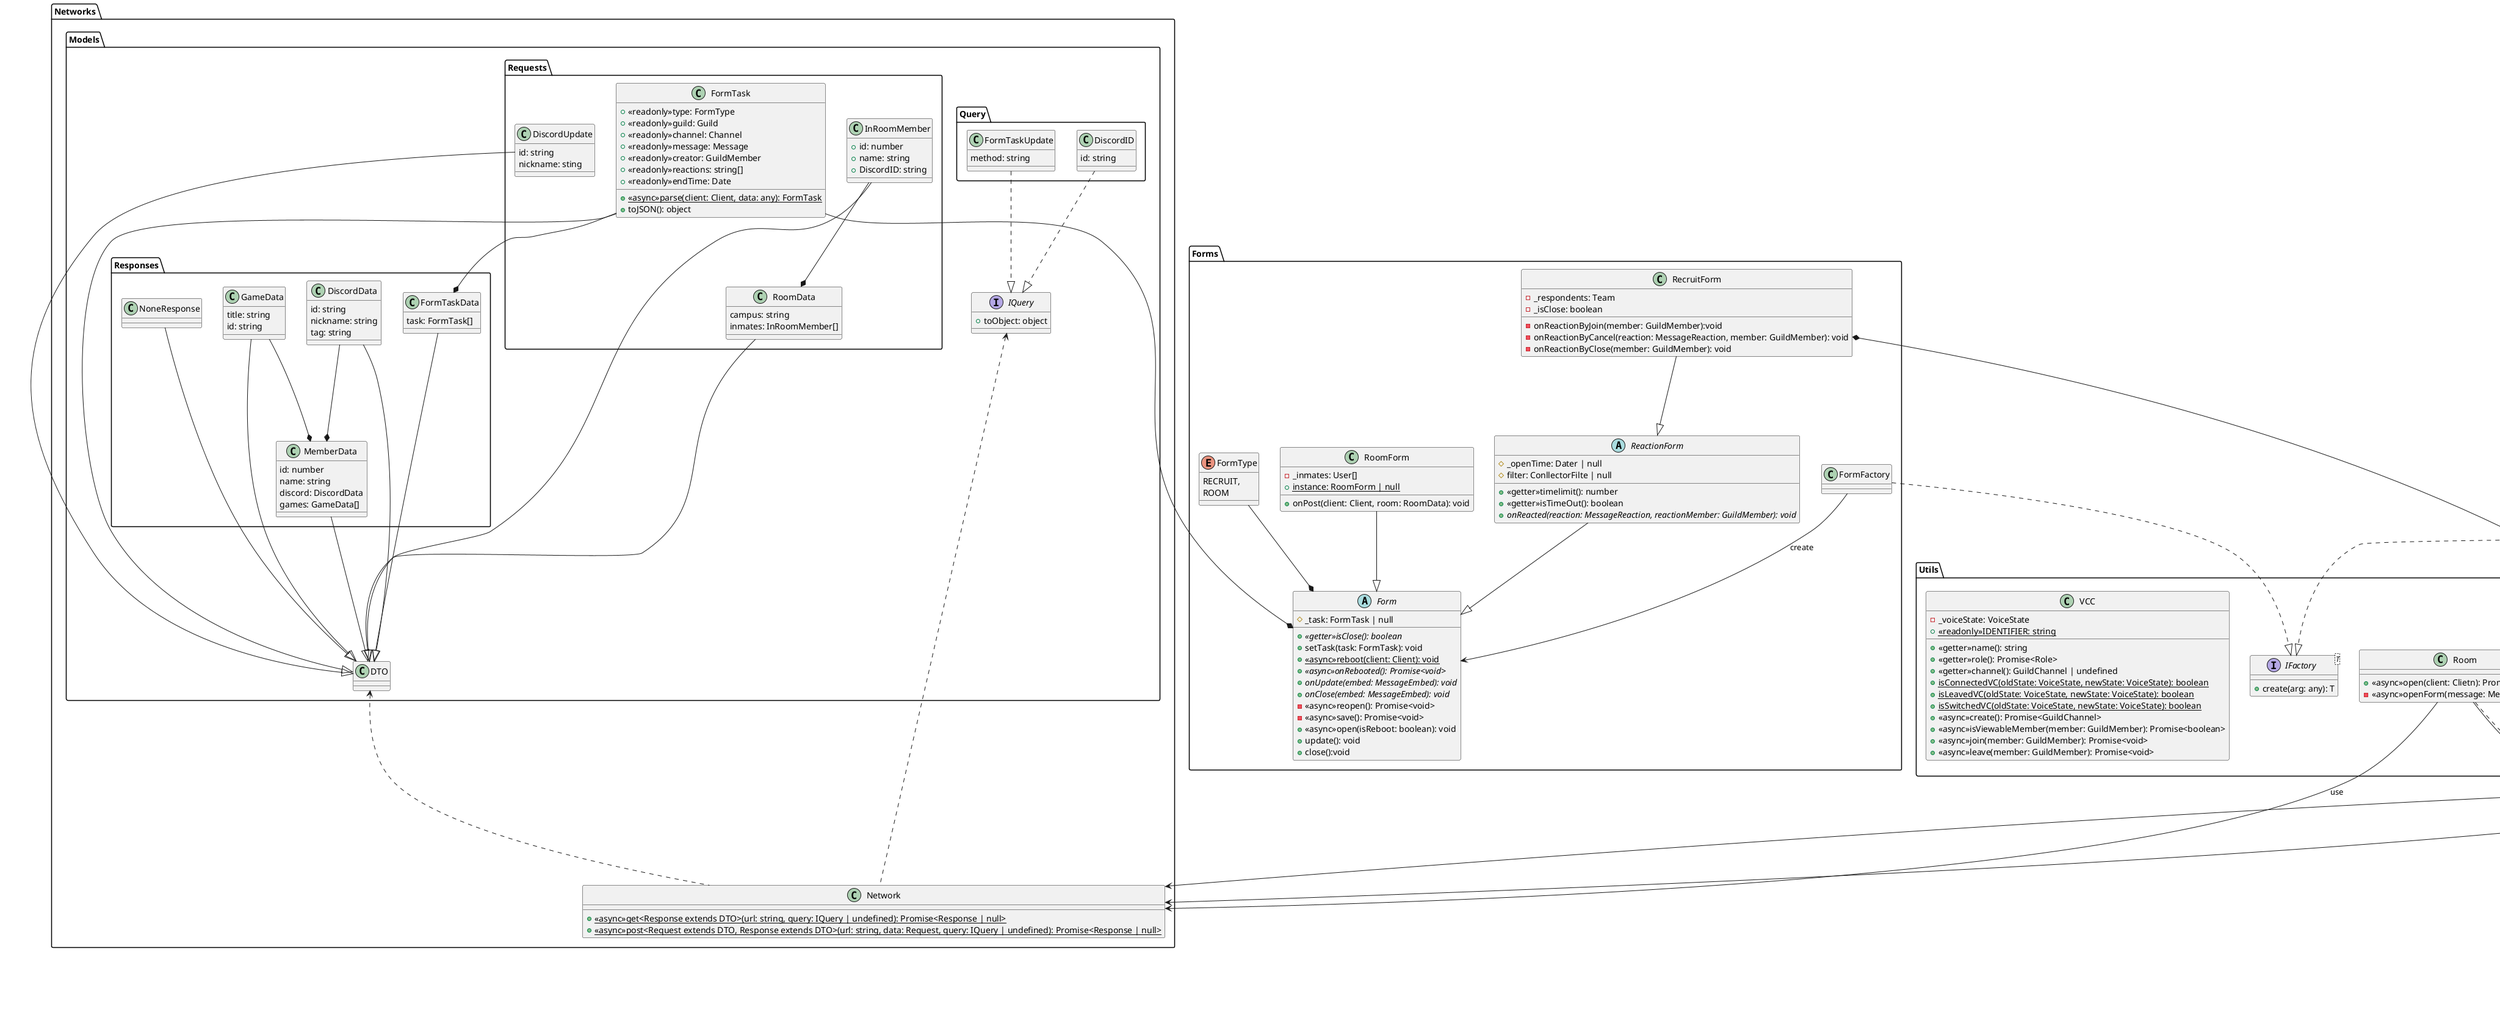 @startuml Discord-bot

package Commands
{
    package Parameters
    {
        package Omittable
        {
            class OmittableCommandParameter
            class OmittableMemberParameter
            class OmittableMembersParameter
            class OmittableNumberParameter
        }

        package Required
        {
            class CommandParameter
            class FreeWriteParameter
            class MemberParameter
            class MembersParameter
            class NumberParameter
        }

        interface IOmittable<T>
        {
            +default: T
        }

        abstract Parameter<T>
        {
            #_name: string
            #_detail: string
            #_value: T | null
            +<<getter>>name(): string
            +<<getter>>detail(): string
            +<<getter>>valueOrDefault(): T | null
            +{abstract}setValue(message: Message, index: number): void
        }
    }
    abstract class Command
    {
        +<<readonly>>name: string
        +<<readonly>>detail: string
        +<<readonly>>parameters: Parameter<any>[]
        #_result: MessageEmbed | null
        +<<getter>>grammar():string
        +info: ExecutionInfo
        +<<readonly>>{static}IDENTIFIER: string
        +<<readonly>>{static}PUNCTUATION: string
        +{static}clone(commandName: sting): Command
        +{static}isCommand(content: string): boolean
        +{static}parse(message: Message): Command | null
        -setParameters(message: Message): void
        +<<async>>send(): Promise<Message | undefined>
        +<<async>>execute(): Promise<void>
    }

    class CommandFactory
    interface IExecutedCallback
    {
        +onCompleted(message: Message): void
    }

    together {
        class Help
        class RandomTeamChat
        class RandomTeamVoice
        class Recruit
        class Who
    }
}

package Networks
{
    package Models
    {
        package Query
        {
            class DiscordID
            {
                id: string
            }

            class FormTaskUpdate
            {
                method: string
            }
        }

        package Requests
        {
            class DiscordUpdate
            {
                id: string
                nickname: sting
            }

            class FormTask
            {
                +<<readonly>>type: FormType
                +<<readonly>>guild: Guild
                +<<readonly>>channel: Channel
                +<<readonly>>message: Message
                +<<readonly>>creator: GuildMember
                +<<readonly>>reactions: string[]
                +<<readonly>>endTime: Date
                +<<async>>{static}parse(client: Client, data: any): FormTask
                +toJSON(): object
            }

            class InRoomMember
            {
                +id: number
                +name: string
                +DiscordID: string
            }

            class RoomData
            {
                campus: string
                inmates: InRoomMember[]
            }
        }

        package Responses
        {
            class DiscordData
            {
                id: string
                nickname: string
                tag: string
            }

            class FormTaskData
            {
                task: FormTask[]
            }

            class GameData
            {
                title: string
                id: string
            }

            class MemberData
            {
                id: number
                name: string
                discord: DiscordData
                games: GameData[]
            }

            class NoneResponse
        }
        class DTO
        interface IQuery
        {
            +toObject: object
        }
    }

    class Network
    {
        +<<async>>{static}get<Response extends DTO>(url: string, query: IQuery | undefined): Promise<Response | null>
        +<<async>>{static}post<Request extends DTO, Response extends DTO>(url: string, data: Request, query: IQuery | undefined): Promise<Response | null>
    }
}

package Forms
{
    abstract Form
    {
        #_task: FormTask | null
        +{abstract}<<getter>>isClose(): boolean
        +setTask(task: FormTask): void
        +<<async>>{static}reboot(client: Client): void
        +<<async>>{abstract}onRebooted(): Promise<void>
        +{abstract}onUpdate(embed: MessageEmbed): void
        +{abstract}onClose(embed: MessageEmbed): void
        -<<async>>reopen(): Promise<void>
        -<<async>>save(): Promise<void>
        +<<async>>open(isReboot: boolean): void
        +update(): void
        +close():void
    }

    class FormFactory

    enum FormType
    {
        RECRUIT,
        ROOM
    }

    abstract ReactionForm
    {
        #_openTime: Dater | null
        #filter: ConllectorFilte | null
        +<<getter>>timelimit(): number
        +<<getter>>isTimeOut(): boolean
        +{abstract}onReacted(reaction: MessageReaction, reactionMember: GuildMember): void

    }

    class RecruitForm
    {
        -_respondents: Team
        -_isClose: boolean
        -onReactionByJoin(member: GuildMember):void
        -onReactionByCancel(reaction: MessageReaction, member: GuildMember): void
        -onReactionByClose(member: GuildMember): void
    }

    class RoomForm
    {
        -_inmates: User[]
        +{static}instance: RoomForm | null
        +onPost(client: Client, room: RoomData): void
    }
}

package Utils
{
    interface IFactory<T>
    {
        +create(arg: any): T
    }

    class Room
    {
        +<<async>>open(client: Clietn): Promise<void>
        -<<async>>openForm(message: Message): void
    }

    class Team
    {
        -_max: number
        -_members: GuildMember[]
        -_name: string
        +<<getter>>isEmpty(): boolean
        +<<getter>>isMax(): boolean
        +<<getter>>max(): number
        +<<getter>>members()
        +<<getter>>name(): string
        +add(member: GuildMember): void
        +addAll(members: GuildMember[]): void
        +has(member: GuildMember): boolean
        +remove(member: GuildMember): void
        +{static}random(members: GuildMember[], size: number): Team[]
    }

    class VCC
    {
        -_voiceState: VoiceState
        +<<getter>>name(): string
        +<<getter>>role(): Promise<Role>
        +<<getter>>channel(): GuildChannel | undefined
        +<<readonly>>{static}IDENTIFIER: string
        +{static}isConnectedVC(oldState: VoiceState, newState: VoiceState): boolean
        +{static}isLeavedVC(oldState: VoiceState, newState: VoiceState): boolean
        +{static}isSwitchedVC(oldState: VoiceState, newState: VoiceState): boolean
        +<<async>>create(): Promise<GuildChannel>
        +<<async>>isViewableMember(member: GuildMember): Promise<boolean>
        +<<async>>join(member: GuildMember): Promise<void>
        +<<async>>leave(member: GuildMember): Promise<void>
    }
}

Help --|> Command
RandomTeamChat --|> Command
RandomTeamVoice --|> Command
Recruit --|> Command
Room --|> Command
Who --|> Command

OmittableCommandParameter --|> CommandParameter
OmittableMemberParameter --|> MemberParameter
OmittableMembersParameter --|> MembersParameter
OmittableNumberParameter --|> NumberParameter
CommandParameter --|> Parameter
FreeWriteParameter --|> Parameter
MemberParameter --|> Parameter
MembersParameter --|> Parameter
NumberParameter --|> Parameter

DiscordUpdate --|> DTO
FormTask --|> DTO
InRoomMember --|> DTO
RoomData --|> DTO
DiscordData --|> DTO
FormTaskData --|> DTO
GameData --|> DTO
MemberData --|> DTO
NoneResponse --|> DTO

ReactionForm --|> Form
RoomForm --|> Form
RecruitForm --|> ReactionForm

Recruit ..|> IExecutedCallback
Room ..|> IExecutedCallback

OmittableCommandParameter ..|> IOmittable
OmittableMemberParameter ..|> IOmittable
OmittableMembersParameter ..|> IOmittable
OmittableNumberParameter ..|> IOmittable

DiscordID ..|> IQuery
FormTaskUpdate ..|> IQuery

CommandFactory ..|> IFactory
FormFactory ..|> IFactory

Parameter -left-o Command

FormType --* Form
FormTask --* Form
Team --* RecruitForm
InRoomMember --* RoomData
GameData --* MemberData
DiscordData --* MemberData
FormTask --* FormTaskData

Network .up.> IQuery
Network .up.> DTO

CommandFactory --> Command : create
FormFactory --> Form : create
Recruit --> Network : use
Room --> Network : use
Who --> Network : use

@enduml